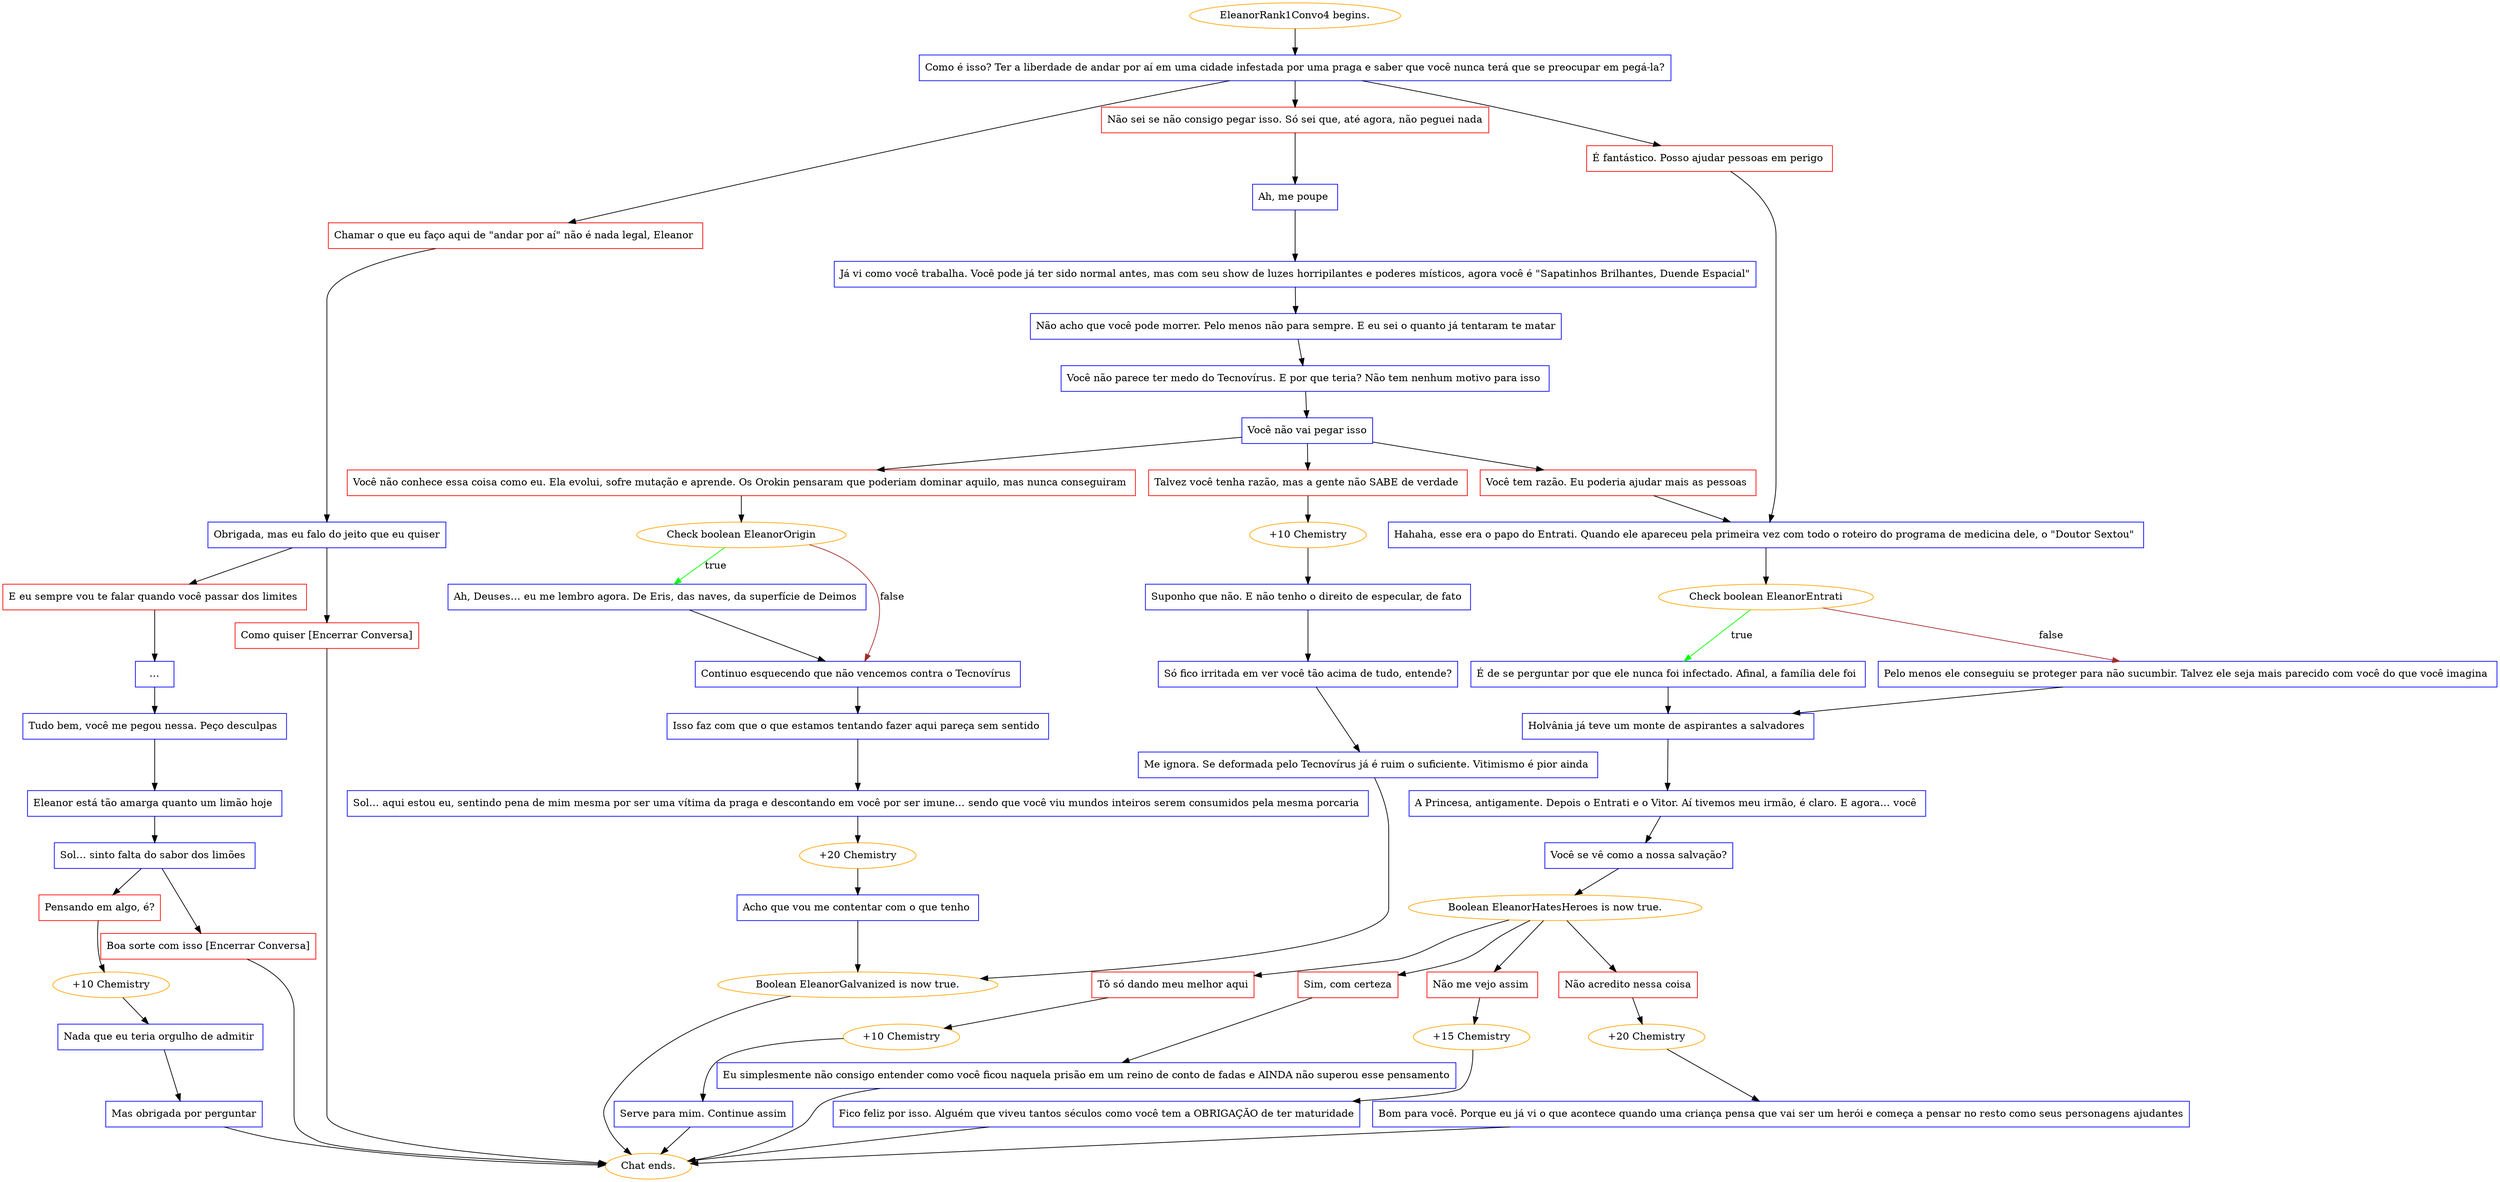 digraph {
	"EleanorRank1Convo4 begins." [color=orange];
		"EleanorRank1Convo4 begins." -> j3615798958;
	j3615798958 [label="Como é isso? Ter a liberdade de andar por aí em uma cidade infestada por uma praga e saber que você nunca terá que se preocupar em pegá-la?",shape=box,color=blue];
		j3615798958 -> j2577114371;
		j3615798958 -> j687740592;
		j3615798958 -> j447695835;
	j2577114371 [label="Chamar o que eu faço aqui de \"andar por aí\" não é nada legal, Eleanor ",shape=box,color=red];
		j2577114371 -> j1335270862;
	j687740592 [label="Não sei se não consigo pegar isso. Só sei que, até agora, não peguei nada",shape=box,color=red];
		j687740592 -> j3287042024;
	j447695835 [label="É fantástico. Posso ajudar pessoas em perigo ",shape=box,color=red];
		j447695835 -> j3457809049;
	j1335270862 [label="Obrigada, mas eu falo do jeito que eu quiser",shape=box,color=blue];
		j1335270862 -> j2149880180;
		j1335270862 -> j317021365;
	j3287042024 [label="Ah, me poupe ",shape=box,color=blue];
		j3287042024 -> j874467434;
	j3457809049 [label="Hahaha, esse era o papo do Entrati. Quando ele apareceu pela primeira vez com todo o roteiro do programa de medicina dele, o \"Doutor Sextou\" ",shape=box,color=blue];
		j3457809049 -> j1926239255;
	j2149880180 [label="E eu sempre vou te falar quando você passar dos limites ",shape=box,color=red];
		j2149880180 -> j1961711233;
	j317021365 [label="Como quiser [Encerrar Conversa]",shape=box,color=red];
		j317021365 -> "Chat ends.";
	j874467434 [label="Já vi como você trabalha. Você pode já ter sido normal antes, mas com seu show de luzes horripilantes e poderes místicos, agora você é \"Sapatinhos Brilhantes, Duende Espacial\"",shape=box,color=blue];
		j874467434 -> j1441364651;
	j1926239255 [label="Check boolean EleanorEntrati",color=orange];
		j1926239255 -> j627746180 [label=true,color=green];
		j1926239255 -> j25689747 [label=false,color=brown];
	j1961711233 [label="…",shape=box,color=blue];
		j1961711233 -> j2346442390;
	"Chat ends." [color=orange];
	j1441364651 [label="Não acho que você pode morrer. Pelo menos não para sempre. E eu sei o quanto já tentaram te matar",shape=box,color=blue];
		j1441364651 -> j2930036012;
	j627746180 [label="É de se perguntar por que ele nunca foi infectado. Afinal, a família dele foi ",shape=box,color=blue];
		j627746180 -> j1599409230;
	j25689747 [label="Pelo menos ele conseguiu se proteger para não sucumbir. Talvez ele seja mais parecido com você do que você imagina ",shape=box,color=blue];
		j25689747 -> j1599409230;
	j2346442390 [label="Tudo bem, você me pegou nessa. Peço desculpas ",shape=box,color=blue];
		j2346442390 -> j2235462481;
	j2930036012 [label="Você não parece ter medo do Tecnovírus. E por que teria? Não tem nenhum motivo para isso ",shape=box,color=blue];
		j2930036012 -> j1172706303;
	j1599409230 [label="Holvânia já teve um monte de aspirantes a salvadores ",shape=box,color=blue];
		j1599409230 -> j2386034523;
	j2235462481 [label="Eleanor está tão amarga quanto um limão hoje ",shape=box,color=blue];
		j2235462481 -> j96578385;
	j1172706303 [label="Você não vai pegar isso",shape=box,color=blue];
		j1172706303 -> j3958194602;
		j1172706303 -> j1804695716;
		j1172706303 -> j3318045889;
	j2386034523 [label="A Princesa, antigamente. Depois o Entrati e o Vitor. Aí tivemos meu irmão, é claro. E agora… você ",shape=box,color=blue];
		j2386034523 -> j1761518535;
	j96578385 [label="Sol… sinto falta do sabor dos limões ",shape=box,color=blue];
		j96578385 -> j3586213128;
		j96578385 -> j2670263995;
	j3958194602 [label="Você não conhece essa coisa como eu. Ela evolui, sofre mutação e aprende. Os Orokin pensaram que poderiam dominar aquilo, mas nunca conseguiram ",shape=box,color=red];
		j3958194602 -> j456008439;
	j1804695716 [label="Talvez você tenha razão, mas a gente não SABE de verdade ",shape=box,color=red];
		j1804695716 -> j1328059173;
	j3318045889 [label="Você tem razão. Eu poderia ajudar mais as pessoas ",shape=box,color=red];
		j3318045889 -> j3457809049;
	j1761518535 [label="Você se vê como a nossa salvação?",shape=box,color=blue];
		j1761518535 -> j1421556286;
	j3586213128 [label="Pensando em algo, é?",shape=box,color=red];
		j3586213128 -> j1128434345;
	j2670263995 [label="Boa sorte com isso [Encerrar Conversa]",shape=box,color=red];
		j2670263995 -> "Chat ends.";
	j456008439 [label="Check boolean EleanorOrigin",color=orange];
		j456008439 -> j661540389 [label=true,color=green];
		j456008439 -> j3030146813 [label=false,color=brown];
	j1328059173 [label="+10 Chemistry",color=orange];
		j1328059173 -> j4046609844;
	j1421556286 [label="Boolean EleanorHatesHeroes is now true.",color=orange];
		j1421556286 -> j583108780;
		j1421556286 -> j824711417;
		j1421556286 -> j3801263286;
		j1421556286 -> j3946927557;
	j1128434345 [label="+10 Chemistry",color=orange];
		j1128434345 -> j970359984;
	j661540389 [label="Ah, Deuses… eu me lembro agora. De Eris, das naves, da superfície de Deimos ",shape=box,color=blue];
		j661540389 -> j3030146813;
	j3030146813 [label="Continuo esquecendo que não vencemos contra o Tecnovírus ",shape=box,color=blue];
		j3030146813 -> j1051229198;
	j4046609844 [label="Suponho que não. E não tenho o direito de especular, de fato ",shape=box,color=blue];
		j4046609844 -> j1004229496;
	j583108780 [label="Tô só dando meu melhor aqui",shape=box,color=red];
		j583108780 -> j3814492520;
	j824711417 [label="Sim, com certeza",shape=box,color=red];
		j824711417 -> j3609999021;
	j3801263286 [label="Não me vejo assim ",shape=box,color=red];
		j3801263286 -> j2754481625;
	j3946927557 [label="Não acredito nessa coisa",shape=box,color=red];
		j3946927557 -> j2245533047;
	j970359984 [label="Nada que eu teria orgulho de admitir ",shape=box,color=blue];
		j970359984 -> j3041984381;
	j1051229198 [label="Isso faz com que o que estamos tentando fazer aqui pareça sem sentido ",shape=box,color=blue];
		j1051229198 -> j681986369;
	j1004229496 [label="Só fico irritada em ver você tão acima de tudo, entende?",shape=box,color=blue];
		j1004229496 -> j3703648996;
	j3814492520 [label="+10 Chemistry",color=orange];
		j3814492520 -> j2980548902;
	j3609999021 [label="Eu simplesmente não consigo entender como você ficou naquela prisão em um reino de conto de fadas e AINDA não superou esse pensamento",shape=box,color=blue];
		j3609999021 -> "Chat ends.";
	j2754481625 [label="+15 Chemistry",color=orange];
		j2754481625 -> j1880436301;
	j2245533047 [label="+20 Chemistry",color=orange];
		j2245533047 -> j745395737;
	j3041984381 [label="Mas obrigada por perguntar",shape=box,color=blue];
		j3041984381 -> "Chat ends.";
	j681986369 [label="Sol… aqui estou eu, sentindo pena de mim mesma por ser uma vítima da praga e descontando em você por ser imune… sendo que você viu mundos inteiros serem consumidos pela mesma porcaria ",shape=box,color=blue];
		j681986369 -> j3520007771;
	j3703648996 [label="Me ignora. Se deformada pelo Tecnovírus já é ruim o suficiente. Vitimismo é pior ainda ",shape=box,color=blue];
		j3703648996 -> j862889717;
	j2980548902 [label="Serve para mim. Continue assim",shape=box,color=blue];
		j2980548902 -> "Chat ends.";
	j1880436301 [label="Fico feliz por isso. Alguém que viveu tantos séculos como você tem a OBRIGAÇÃO de ter maturidade",shape=box,color=blue];
		j1880436301 -> "Chat ends.";
	j745395737 [label="Bom para você. Porque eu já vi o que acontece quando uma criança pensa que vai ser um herói e começa a pensar no resto como seus personagens ajudantes",shape=box,color=blue];
		j745395737 -> "Chat ends.";
	j3520007771 [label="+20 Chemistry",color=orange];
		j3520007771 -> j1532439080;
	j862889717 [label="Boolean EleanorGalvanized is now true.",color=orange];
		j862889717 -> "Chat ends.";
	j1532439080 [label="Acho que vou me contentar com o que tenho ",shape=box,color=blue];
		j1532439080 -> j862889717;
}